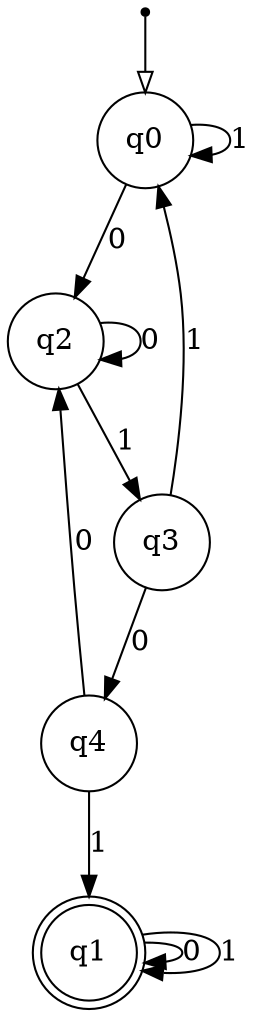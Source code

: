 digraph {
  node [shape=point]; __start;
  node [shape = circle]; q0;
  node [shape = doublecircle]; q1;
  node [shape = circle]; q2;
  node [shape = circle]; q3;
  node [shape = circle]; q4;

  __start -> q0 [arrowhead = empty];
  q0 -> q2 [label = "0"];
  q0 -> q0 [label = "1"];
  q1 -> q1 [label = "0"];
  q1 -> q1 [label = "1"];
  q2 -> q2 [label = "0"];
  q2 -> q3 [label = "1"];
  q3 -> q4 [label = "0"];
  q3 -> q0 [label = "1"];
  q4 -> q2 [label = "0"];
  q4 -> q1 [label = "1"];
}